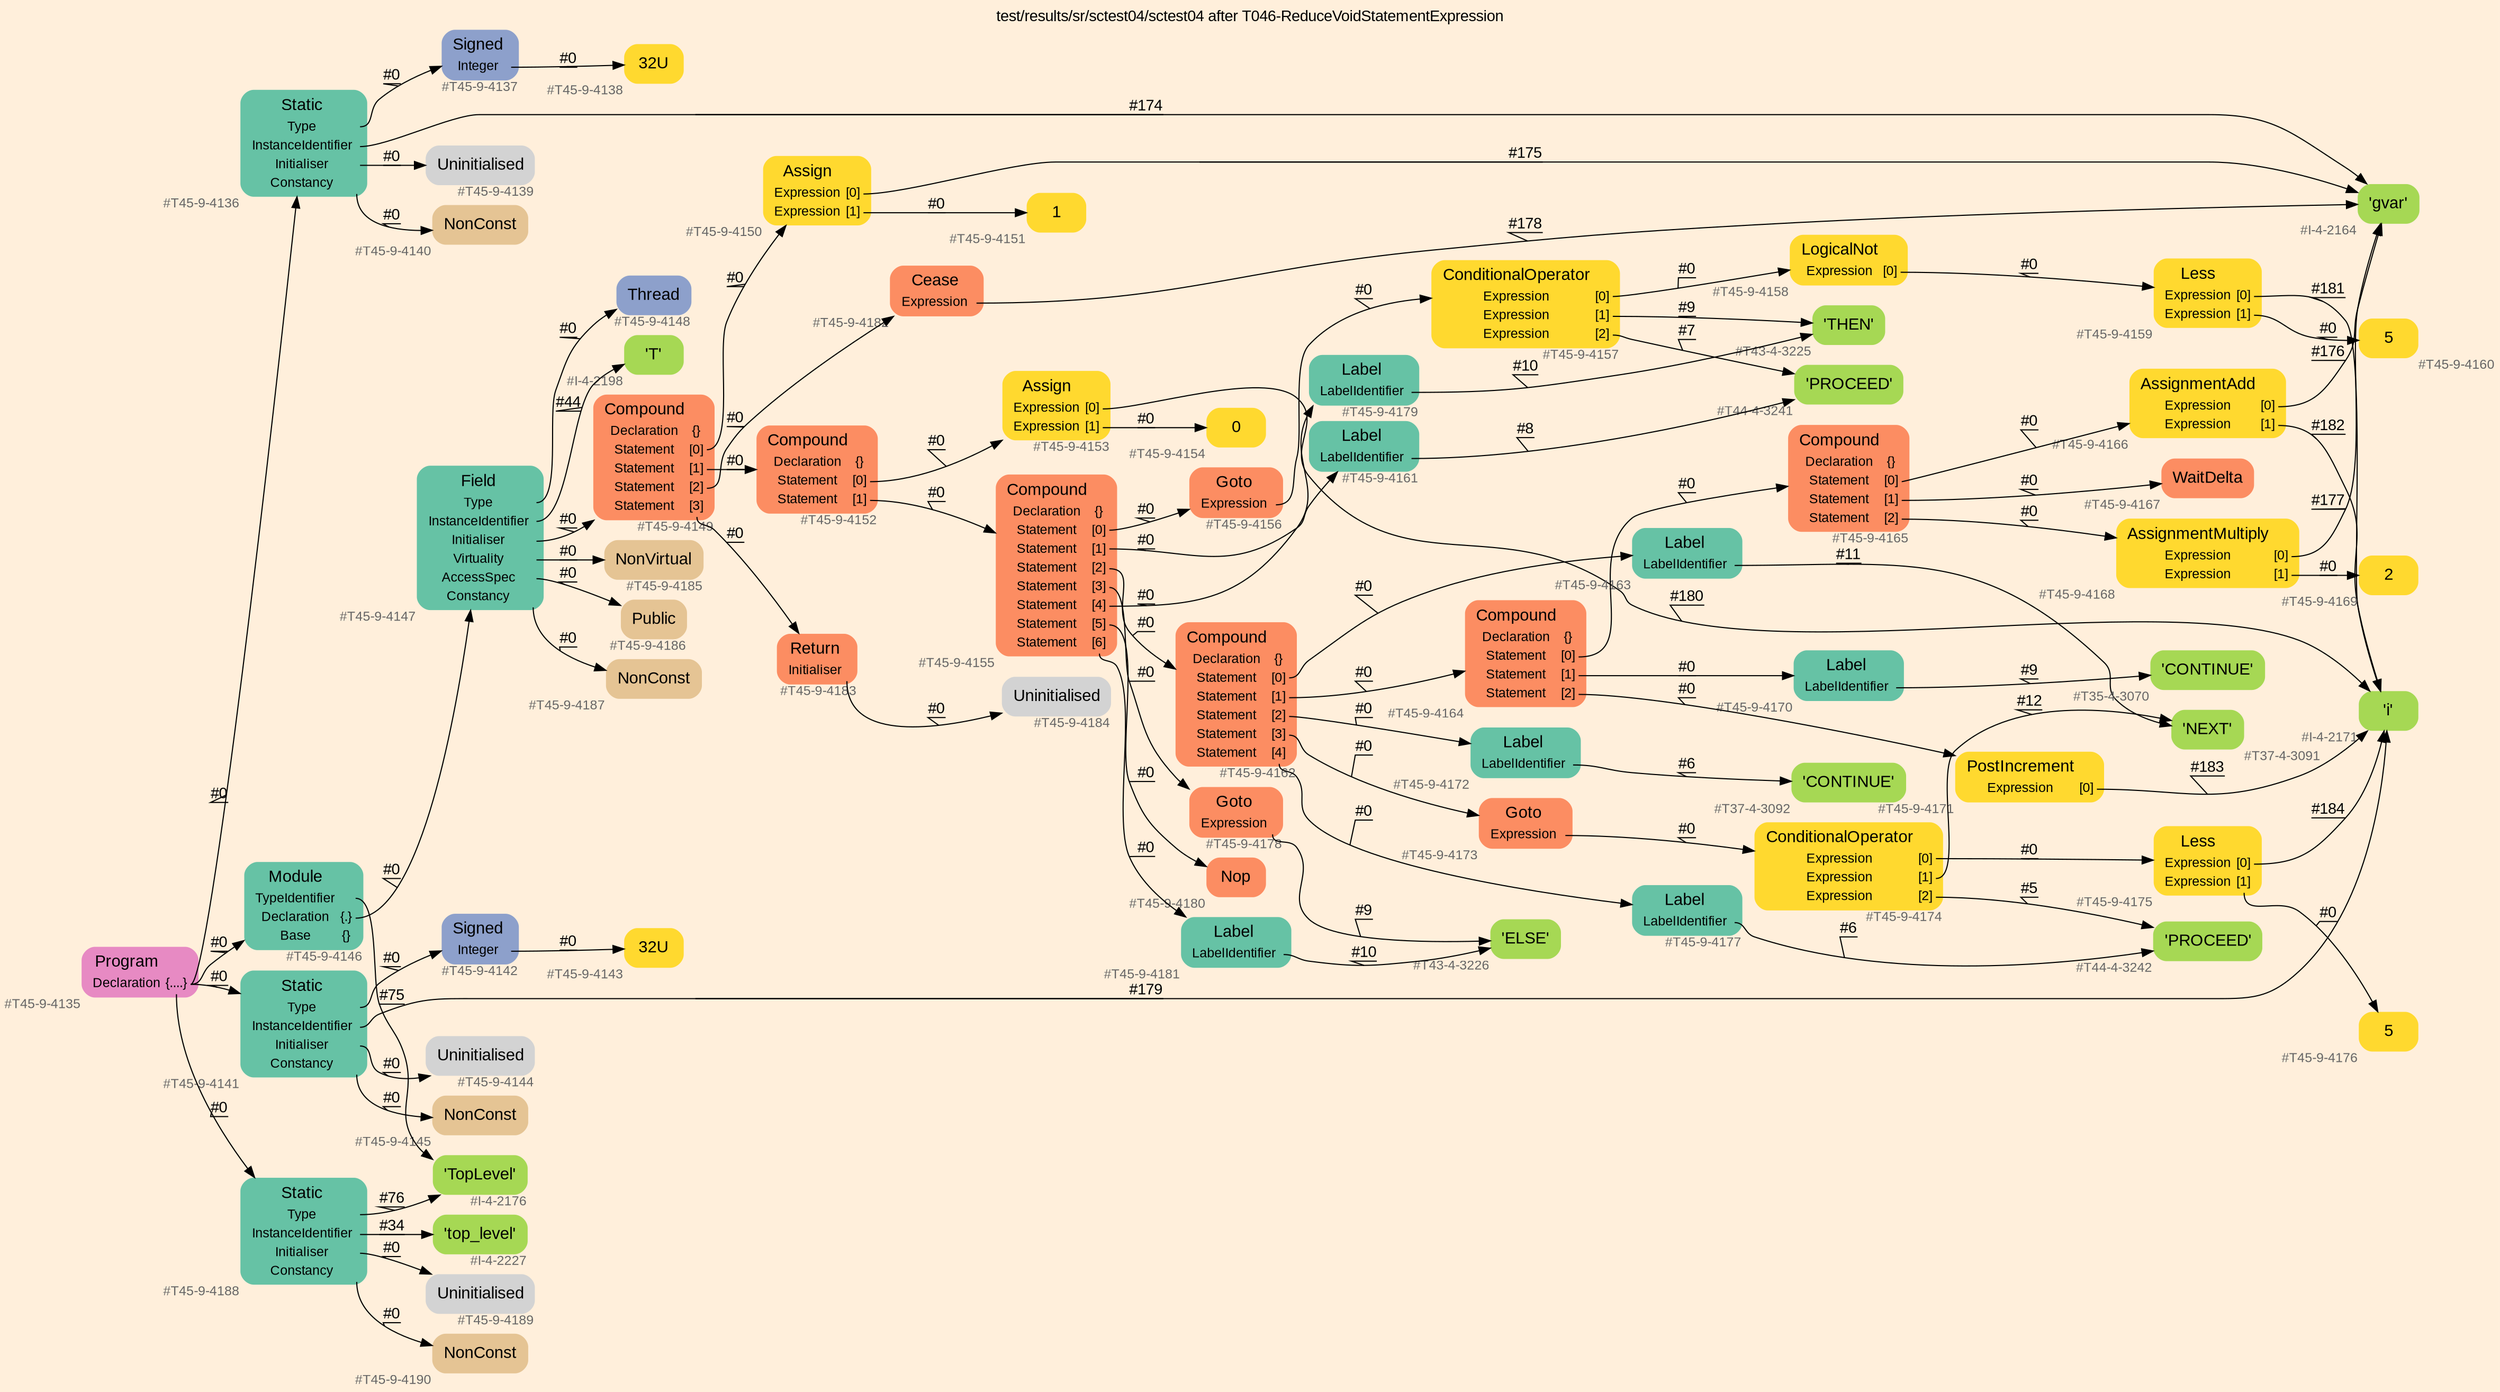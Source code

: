 digraph "test/results/sr/sctest04/sctest04 after T046-ReduceVoidStatementExpression" {
label = "test/results/sr/sctest04/sctest04 after T046-ReduceVoidStatementExpression"
labelloc = t
graph [
    rankdir = "LR"
    ranksep = 0.3
    bgcolor = antiquewhite1
    color = black
    fontcolor = black
    fontname = "Arial"
];
node [
    fontname = "Arial"
];
edge [
    fontname = "Arial"
];

// -------------------- node figure --------------------
// -------- block #T45-9-4135 ----------
"#T45-9-4135" [
    fillcolor = "/set28/4"
    xlabel = "#T45-9-4135"
    fontsize = "12"
    fontcolor = grey40
    shape = "plaintext"
    label = <<TABLE BORDER="0" CELLBORDER="0" CELLSPACING="0">
     <TR><TD><FONT COLOR="black" POINT-SIZE="15">Program</FONT></TD></TR>
     <TR><TD><FONT COLOR="black" POINT-SIZE="12">Declaration</FONT></TD><TD PORT="port0"><FONT COLOR="black" POINT-SIZE="12">{....}</FONT></TD></TR>
    </TABLE>>
    style = "rounded,filled"
];

// -------- block #T45-9-4136 ----------
"#T45-9-4136" [
    fillcolor = "/set28/1"
    xlabel = "#T45-9-4136"
    fontsize = "12"
    fontcolor = grey40
    shape = "plaintext"
    label = <<TABLE BORDER="0" CELLBORDER="0" CELLSPACING="0">
     <TR><TD><FONT COLOR="black" POINT-SIZE="15">Static</FONT></TD></TR>
     <TR><TD><FONT COLOR="black" POINT-SIZE="12">Type</FONT></TD><TD PORT="port0"></TD></TR>
     <TR><TD><FONT COLOR="black" POINT-SIZE="12">InstanceIdentifier</FONT></TD><TD PORT="port1"></TD></TR>
     <TR><TD><FONT COLOR="black" POINT-SIZE="12">Initialiser</FONT></TD><TD PORT="port2"></TD></TR>
     <TR><TD><FONT COLOR="black" POINT-SIZE="12">Constancy</FONT></TD><TD PORT="port3"></TD></TR>
    </TABLE>>
    style = "rounded,filled"
];

// -------- block #T45-9-4137 ----------
"#T45-9-4137" [
    fillcolor = "/set28/3"
    xlabel = "#T45-9-4137"
    fontsize = "12"
    fontcolor = grey40
    shape = "plaintext"
    label = <<TABLE BORDER="0" CELLBORDER="0" CELLSPACING="0">
     <TR><TD><FONT COLOR="black" POINT-SIZE="15">Signed</FONT></TD></TR>
     <TR><TD><FONT COLOR="black" POINT-SIZE="12">Integer</FONT></TD><TD PORT="port0"></TD></TR>
    </TABLE>>
    style = "rounded,filled"
];

// -------- block #T45-9-4138 ----------
"#T45-9-4138" [
    fillcolor = "/set28/6"
    xlabel = "#T45-9-4138"
    fontsize = "12"
    fontcolor = grey40
    shape = "plaintext"
    label = <<TABLE BORDER="0" CELLBORDER="0" CELLSPACING="0">
     <TR><TD><FONT COLOR="black" POINT-SIZE="15">32U</FONT></TD></TR>
    </TABLE>>
    style = "rounded,filled"
];

// -------- block #I-4-2164 ----------
"#I-4-2164" [
    fillcolor = "/set28/5"
    xlabel = "#I-4-2164"
    fontsize = "12"
    fontcolor = grey40
    shape = "plaintext"
    label = <<TABLE BORDER="0" CELLBORDER="0" CELLSPACING="0">
     <TR><TD><FONT COLOR="black" POINT-SIZE="15">'gvar'</FONT></TD></TR>
    </TABLE>>
    style = "rounded,filled"
];

// -------- block #T45-9-4139 ----------
"#T45-9-4139" [
    xlabel = "#T45-9-4139"
    fontsize = "12"
    fontcolor = grey40
    shape = "plaintext"
    label = <<TABLE BORDER="0" CELLBORDER="0" CELLSPACING="0">
     <TR><TD><FONT COLOR="black" POINT-SIZE="15">Uninitialised</FONT></TD></TR>
    </TABLE>>
    style = "rounded,filled"
];

// -------- block #T45-9-4140 ----------
"#T45-9-4140" [
    fillcolor = "/set28/7"
    xlabel = "#T45-9-4140"
    fontsize = "12"
    fontcolor = grey40
    shape = "plaintext"
    label = <<TABLE BORDER="0" CELLBORDER="0" CELLSPACING="0">
     <TR><TD><FONT COLOR="black" POINT-SIZE="15">NonConst</FONT></TD></TR>
    </TABLE>>
    style = "rounded,filled"
];

// -------- block #T45-9-4141 ----------
"#T45-9-4141" [
    fillcolor = "/set28/1"
    xlabel = "#T45-9-4141"
    fontsize = "12"
    fontcolor = grey40
    shape = "plaintext"
    label = <<TABLE BORDER="0" CELLBORDER="0" CELLSPACING="0">
     <TR><TD><FONT COLOR="black" POINT-SIZE="15">Static</FONT></TD></TR>
     <TR><TD><FONT COLOR="black" POINT-SIZE="12">Type</FONT></TD><TD PORT="port0"></TD></TR>
     <TR><TD><FONT COLOR="black" POINT-SIZE="12">InstanceIdentifier</FONT></TD><TD PORT="port1"></TD></TR>
     <TR><TD><FONT COLOR="black" POINT-SIZE="12">Initialiser</FONT></TD><TD PORT="port2"></TD></TR>
     <TR><TD><FONT COLOR="black" POINT-SIZE="12">Constancy</FONT></TD><TD PORT="port3"></TD></TR>
    </TABLE>>
    style = "rounded,filled"
];

// -------- block #T45-9-4142 ----------
"#T45-9-4142" [
    fillcolor = "/set28/3"
    xlabel = "#T45-9-4142"
    fontsize = "12"
    fontcolor = grey40
    shape = "plaintext"
    label = <<TABLE BORDER="0" CELLBORDER="0" CELLSPACING="0">
     <TR><TD><FONT COLOR="black" POINT-SIZE="15">Signed</FONT></TD></TR>
     <TR><TD><FONT COLOR="black" POINT-SIZE="12">Integer</FONT></TD><TD PORT="port0"></TD></TR>
    </TABLE>>
    style = "rounded,filled"
];

// -------- block #T45-9-4143 ----------
"#T45-9-4143" [
    fillcolor = "/set28/6"
    xlabel = "#T45-9-4143"
    fontsize = "12"
    fontcolor = grey40
    shape = "plaintext"
    label = <<TABLE BORDER="0" CELLBORDER="0" CELLSPACING="0">
     <TR><TD><FONT COLOR="black" POINT-SIZE="15">32U</FONT></TD></TR>
    </TABLE>>
    style = "rounded,filled"
];

// -------- block #I-4-2171 ----------
"#I-4-2171" [
    fillcolor = "/set28/5"
    xlabel = "#I-4-2171"
    fontsize = "12"
    fontcolor = grey40
    shape = "plaintext"
    label = <<TABLE BORDER="0" CELLBORDER="0" CELLSPACING="0">
     <TR><TD><FONT COLOR="black" POINT-SIZE="15">'i'</FONT></TD></TR>
    </TABLE>>
    style = "rounded,filled"
];

// -------- block #T45-9-4144 ----------
"#T45-9-4144" [
    xlabel = "#T45-9-4144"
    fontsize = "12"
    fontcolor = grey40
    shape = "plaintext"
    label = <<TABLE BORDER="0" CELLBORDER="0" CELLSPACING="0">
     <TR><TD><FONT COLOR="black" POINT-SIZE="15">Uninitialised</FONT></TD></TR>
    </TABLE>>
    style = "rounded,filled"
];

// -------- block #T45-9-4145 ----------
"#T45-9-4145" [
    fillcolor = "/set28/7"
    xlabel = "#T45-9-4145"
    fontsize = "12"
    fontcolor = grey40
    shape = "plaintext"
    label = <<TABLE BORDER="0" CELLBORDER="0" CELLSPACING="0">
     <TR><TD><FONT COLOR="black" POINT-SIZE="15">NonConst</FONT></TD></TR>
    </TABLE>>
    style = "rounded,filled"
];

// -------- block #T45-9-4146 ----------
"#T45-9-4146" [
    fillcolor = "/set28/1"
    xlabel = "#T45-9-4146"
    fontsize = "12"
    fontcolor = grey40
    shape = "plaintext"
    label = <<TABLE BORDER="0" CELLBORDER="0" CELLSPACING="0">
     <TR><TD><FONT COLOR="black" POINT-SIZE="15">Module</FONT></TD></TR>
     <TR><TD><FONT COLOR="black" POINT-SIZE="12">TypeIdentifier</FONT></TD><TD PORT="port0"></TD></TR>
     <TR><TD><FONT COLOR="black" POINT-SIZE="12">Declaration</FONT></TD><TD PORT="port1"><FONT COLOR="black" POINT-SIZE="12">{.}</FONT></TD></TR>
     <TR><TD><FONT COLOR="black" POINT-SIZE="12">Base</FONT></TD><TD PORT="port2"><FONT COLOR="black" POINT-SIZE="12">{}</FONT></TD></TR>
    </TABLE>>
    style = "rounded,filled"
];

// -------- block #I-4-2176 ----------
"#I-4-2176" [
    fillcolor = "/set28/5"
    xlabel = "#I-4-2176"
    fontsize = "12"
    fontcolor = grey40
    shape = "plaintext"
    label = <<TABLE BORDER="0" CELLBORDER="0" CELLSPACING="0">
     <TR><TD><FONT COLOR="black" POINT-SIZE="15">'TopLevel'</FONT></TD></TR>
    </TABLE>>
    style = "rounded,filled"
];

// -------- block #T45-9-4147 ----------
"#T45-9-4147" [
    fillcolor = "/set28/1"
    xlabel = "#T45-9-4147"
    fontsize = "12"
    fontcolor = grey40
    shape = "plaintext"
    label = <<TABLE BORDER="0" CELLBORDER="0" CELLSPACING="0">
     <TR><TD><FONT COLOR="black" POINT-SIZE="15">Field</FONT></TD></TR>
     <TR><TD><FONT COLOR="black" POINT-SIZE="12">Type</FONT></TD><TD PORT="port0"></TD></TR>
     <TR><TD><FONT COLOR="black" POINT-SIZE="12">InstanceIdentifier</FONT></TD><TD PORT="port1"></TD></TR>
     <TR><TD><FONT COLOR="black" POINT-SIZE="12">Initialiser</FONT></TD><TD PORT="port2"></TD></TR>
     <TR><TD><FONT COLOR="black" POINT-SIZE="12">Virtuality</FONT></TD><TD PORT="port3"></TD></TR>
     <TR><TD><FONT COLOR="black" POINT-SIZE="12">AccessSpec</FONT></TD><TD PORT="port4"></TD></TR>
     <TR><TD><FONT COLOR="black" POINT-SIZE="12">Constancy</FONT></TD><TD PORT="port5"></TD></TR>
    </TABLE>>
    style = "rounded,filled"
];

// -------- block #T45-9-4148 ----------
"#T45-9-4148" [
    fillcolor = "/set28/3"
    xlabel = "#T45-9-4148"
    fontsize = "12"
    fontcolor = grey40
    shape = "plaintext"
    label = <<TABLE BORDER="0" CELLBORDER="0" CELLSPACING="0">
     <TR><TD><FONT COLOR="black" POINT-SIZE="15">Thread</FONT></TD></TR>
    </TABLE>>
    style = "rounded,filled"
];

// -------- block #I-4-2198 ----------
"#I-4-2198" [
    fillcolor = "/set28/5"
    xlabel = "#I-4-2198"
    fontsize = "12"
    fontcolor = grey40
    shape = "plaintext"
    label = <<TABLE BORDER="0" CELLBORDER="0" CELLSPACING="0">
     <TR><TD><FONT COLOR="black" POINT-SIZE="15">'T'</FONT></TD></TR>
    </TABLE>>
    style = "rounded,filled"
];

// -------- block #T45-9-4149 ----------
"#T45-9-4149" [
    fillcolor = "/set28/2"
    xlabel = "#T45-9-4149"
    fontsize = "12"
    fontcolor = grey40
    shape = "plaintext"
    label = <<TABLE BORDER="0" CELLBORDER="0" CELLSPACING="0">
     <TR><TD><FONT COLOR="black" POINT-SIZE="15">Compound</FONT></TD></TR>
     <TR><TD><FONT COLOR="black" POINT-SIZE="12">Declaration</FONT></TD><TD PORT="port0"><FONT COLOR="black" POINT-SIZE="12">{}</FONT></TD></TR>
     <TR><TD><FONT COLOR="black" POINT-SIZE="12">Statement</FONT></TD><TD PORT="port1"><FONT COLOR="black" POINT-SIZE="12">[0]</FONT></TD></TR>
     <TR><TD><FONT COLOR="black" POINT-SIZE="12">Statement</FONT></TD><TD PORT="port2"><FONT COLOR="black" POINT-SIZE="12">[1]</FONT></TD></TR>
     <TR><TD><FONT COLOR="black" POINT-SIZE="12">Statement</FONT></TD><TD PORT="port3"><FONT COLOR="black" POINT-SIZE="12">[2]</FONT></TD></TR>
     <TR><TD><FONT COLOR="black" POINT-SIZE="12">Statement</FONT></TD><TD PORT="port4"><FONT COLOR="black" POINT-SIZE="12">[3]</FONT></TD></TR>
    </TABLE>>
    style = "rounded,filled"
];

// -------- block #T45-9-4150 ----------
"#T45-9-4150" [
    fillcolor = "/set28/6"
    xlabel = "#T45-9-4150"
    fontsize = "12"
    fontcolor = grey40
    shape = "plaintext"
    label = <<TABLE BORDER="0" CELLBORDER="0" CELLSPACING="0">
     <TR><TD><FONT COLOR="black" POINT-SIZE="15">Assign</FONT></TD></TR>
     <TR><TD><FONT COLOR="black" POINT-SIZE="12">Expression</FONT></TD><TD PORT="port0"><FONT COLOR="black" POINT-SIZE="12">[0]</FONT></TD></TR>
     <TR><TD><FONT COLOR="black" POINT-SIZE="12">Expression</FONT></TD><TD PORT="port1"><FONT COLOR="black" POINT-SIZE="12">[1]</FONT></TD></TR>
    </TABLE>>
    style = "rounded,filled"
];

// -------- block #T45-9-4151 ----------
"#T45-9-4151" [
    fillcolor = "/set28/6"
    xlabel = "#T45-9-4151"
    fontsize = "12"
    fontcolor = grey40
    shape = "plaintext"
    label = <<TABLE BORDER="0" CELLBORDER="0" CELLSPACING="0">
     <TR><TD><FONT COLOR="black" POINT-SIZE="15">1</FONT></TD></TR>
    </TABLE>>
    style = "rounded,filled"
];

// -------- block #T45-9-4152 ----------
"#T45-9-4152" [
    fillcolor = "/set28/2"
    xlabel = "#T45-9-4152"
    fontsize = "12"
    fontcolor = grey40
    shape = "plaintext"
    label = <<TABLE BORDER="0" CELLBORDER="0" CELLSPACING="0">
     <TR><TD><FONT COLOR="black" POINT-SIZE="15">Compound</FONT></TD></TR>
     <TR><TD><FONT COLOR="black" POINT-SIZE="12">Declaration</FONT></TD><TD PORT="port0"><FONT COLOR="black" POINT-SIZE="12">{}</FONT></TD></TR>
     <TR><TD><FONT COLOR="black" POINT-SIZE="12">Statement</FONT></TD><TD PORT="port1"><FONT COLOR="black" POINT-SIZE="12">[0]</FONT></TD></TR>
     <TR><TD><FONT COLOR="black" POINT-SIZE="12">Statement</FONT></TD><TD PORT="port2"><FONT COLOR="black" POINT-SIZE="12">[1]</FONT></TD></TR>
    </TABLE>>
    style = "rounded,filled"
];

// -------- block #T45-9-4153 ----------
"#T45-9-4153" [
    fillcolor = "/set28/6"
    xlabel = "#T45-9-4153"
    fontsize = "12"
    fontcolor = grey40
    shape = "plaintext"
    label = <<TABLE BORDER="0" CELLBORDER="0" CELLSPACING="0">
     <TR><TD><FONT COLOR="black" POINT-SIZE="15">Assign</FONT></TD></TR>
     <TR><TD><FONT COLOR="black" POINT-SIZE="12">Expression</FONT></TD><TD PORT="port0"><FONT COLOR="black" POINT-SIZE="12">[0]</FONT></TD></TR>
     <TR><TD><FONT COLOR="black" POINT-SIZE="12">Expression</FONT></TD><TD PORT="port1"><FONT COLOR="black" POINT-SIZE="12">[1]</FONT></TD></TR>
    </TABLE>>
    style = "rounded,filled"
];

// -------- block #T45-9-4154 ----------
"#T45-9-4154" [
    fillcolor = "/set28/6"
    xlabel = "#T45-9-4154"
    fontsize = "12"
    fontcolor = grey40
    shape = "plaintext"
    label = <<TABLE BORDER="0" CELLBORDER="0" CELLSPACING="0">
     <TR><TD><FONT COLOR="black" POINT-SIZE="15">0</FONT></TD></TR>
    </TABLE>>
    style = "rounded,filled"
];

// -------- block #T45-9-4155 ----------
"#T45-9-4155" [
    fillcolor = "/set28/2"
    xlabel = "#T45-9-4155"
    fontsize = "12"
    fontcolor = grey40
    shape = "plaintext"
    label = <<TABLE BORDER="0" CELLBORDER="0" CELLSPACING="0">
     <TR><TD><FONT COLOR="black" POINT-SIZE="15">Compound</FONT></TD></TR>
     <TR><TD><FONT COLOR="black" POINT-SIZE="12">Declaration</FONT></TD><TD PORT="port0"><FONT COLOR="black" POINT-SIZE="12">{}</FONT></TD></TR>
     <TR><TD><FONT COLOR="black" POINT-SIZE="12">Statement</FONT></TD><TD PORT="port1"><FONT COLOR="black" POINT-SIZE="12">[0]</FONT></TD></TR>
     <TR><TD><FONT COLOR="black" POINT-SIZE="12">Statement</FONT></TD><TD PORT="port2"><FONT COLOR="black" POINT-SIZE="12">[1]</FONT></TD></TR>
     <TR><TD><FONT COLOR="black" POINT-SIZE="12">Statement</FONT></TD><TD PORT="port3"><FONT COLOR="black" POINT-SIZE="12">[2]</FONT></TD></TR>
     <TR><TD><FONT COLOR="black" POINT-SIZE="12">Statement</FONT></TD><TD PORT="port4"><FONT COLOR="black" POINT-SIZE="12">[3]</FONT></TD></TR>
     <TR><TD><FONT COLOR="black" POINT-SIZE="12">Statement</FONT></TD><TD PORT="port5"><FONT COLOR="black" POINT-SIZE="12">[4]</FONT></TD></TR>
     <TR><TD><FONT COLOR="black" POINT-SIZE="12">Statement</FONT></TD><TD PORT="port6"><FONT COLOR="black" POINT-SIZE="12">[5]</FONT></TD></TR>
     <TR><TD><FONT COLOR="black" POINT-SIZE="12">Statement</FONT></TD><TD PORT="port7"><FONT COLOR="black" POINT-SIZE="12">[6]</FONT></TD></TR>
    </TABLE>>
    style = "rounded,filled"
];

// -------- block #T45-9-4156 ----------
"#T45-9-4156" [
    fillcolor = "/set28/2"
    xlabel = "#T45-9-4156"
    fontsize = "12"
    fontcolor = grey40
    shape = "plaintext"
    label = <<TABLE BORDER="0" CELLBORDER="0" CELLSPACING="0">
     <TR><TD><FONT COLOR="black" POINT-SIZE="15">Goto</FONT></TD></TR>
     <TR><TD><FONT COLOR="black" POINT-SIZE="12">Expression</FONT></TD><TD PORT="port0"></TD></TR>
    </TABLE>>
    style = "rounded,filled"
];

// -------- block #T45-9-4157 ----------
"#T45-9-4157" [
    fillcolor = "/set28/6"
    xlabel = "#T45-9-4157"
    fontsize = "12"
    fontcolor = grey40
    shape = "plaintext"
    label = <<TABLE BORDER="0" CELLBORDER="0" CELLSPACING="0">
     <TR><TD><FONT COLOR="black" POINT-SIZE="15">ConditionalOperator</FONT></TD></TR>
     <TR><TD><FONT COLOR="black" POINT-SIZE="12">Expression</FONT></TD><TD PORT="port0"><FONT COLOR="black" POINT-SIZE="12">[0]</FONT></TD></TR>
     <TR><TD><FONT COLOR="black" POINT-SIZE="12">Expression</FONT></TD><TD PORT="port1"><FONT COLOR="black" POINT-SIZE="12">[1]</FONT></TD></TR>
     <TR><TD><FONT COLOR="black" POINT-SIZE="12">Expression</FONT></TD><TD PORT="port2"><FONT COLOR="black" POINT-SIZE="12">[2]</FONT></TD></TR>
    </TABLE>>
    style = "rounded,filled"
];

// -------- block #T45-9-4158 ----------
"#T45-9-4158" [
    fillcolor = "/set28/6"
    xlabel = "#T45-9-4158"
    fontsize = "12"
    fontcolor = grey40
    shape = "plaintext"
    label = <<TABLE BORDER="0" CELLBORDER="0" CELLSPACING="0">
     <TR><TD><FONT COLOR="black" POINT-SIZE="15">LogicalNot</FONT></TD></TR>
     <TR><TD><FONT COLOR="black" POINT-SIZE="12">Expression</FONT></TD><TD PORT="port0"><FONT COLOR="black" POINT-SIZE="12">[0]</FONT></TD></TR>
    </TABLE>>
    style = "rounded,filled"
];

// -------- block #T45-9-4159 ----------
"#T45-9-4159" [
    fillcolor = "/set28/6"
    xlabel = "#T45-9-4159"
    fontsize = "12"
    fontcolor = grey40
    shape = "plaintext"
    label = <<TABLE BORDER="0" CELLBORDER="0" CELLSPACING="0">
     <TR><TD><FONT COLOR="black" POINT-SIZE="15">Less</FONT></TD></TR>
     <TR><TD><FONT COLOR="black" POINT-SIZE="12">Expression</FONT></TD><TD PORT="port0"><FONT COLOR="black" POINT-SIZE="12">[0]</FONT></TD></TR>
     <TR><TD><FONT COLOR="black" POINT-SIZE="12">Expression</FONT></TD><TD PORT="port1"><FONT COLOR="black" POINT-SIZE="12">[1]</FONT></TD></TR>
    </TABLE>>
    style = "rounded,filled"
];

// -------- block #T45-9-4160 ----------
"#T45-9-4160" [
    fillcolor = "/set28/6"
    xlabel = "#T45-9-4160"
    fontsize = "12"
    fontcolor = grey40
    shape = "plaintext"
    label = <<TABLE BORDER="0" CELLBORDER="0" CELLSPACING="0">
     <TR><TD><FONT COLOR="black" POINT-SIZE="15">5</FONT></TD></TR>
    </TABLE>>
    style = "rounded,filled"
];

// -------- block #T43-4-3225 ----------
"#T43-4-3225" [
    fillcolor = "/set28/5"
    xlabel = "#T43-4-3225"
    fontsize = "12"
    fontcolor = grey40
    shape = "plaintext"
    label = <<TABLE BORDER="0" CELLBORDER="0" CELLSPACING="0">
     <TR><TD><FONT COLOR="black" POINT-SIZE="15">'THEN'</FONT></TD></TR>
    </TABLE>>
    style = "rounded,filled"
];

// -------- block #T44-4-3241 ----------
"#T44-4-3241" [
    fillcolor = "/set28/5"
    xlabel = "#T44-4-3241"
    fontsize = "12"
    fontcolor = grey40
    shape = "plaintext"
    label = <<TABLE BORDER="0" CELLBORDER="0" CELLSPACING="0">
     <TR><TD><FONT COLOR="black" POINT-SIZE="15">'PROCEED'</FONT></TD></TR>
    </TABLE>>
    style = "rounded,filled"
];

// -------- block #T45-9-4161 ----------
"#T45-9-4161" [
    fillcolor = "/set28/1"
    xlabel = "#T45-9-4161"
    fontsize = "12"
    fontcolor = grey40
    shape = "plaintext"
    label = <<TABLE BORDER="0" CELLBORDER="0" CELLSPACING="0">
     <TR><TD><FONT COLOR="black" POINT-SIZE="15">Label</FONT></TD></TR>
     <TR><TD><FONT COLOR="black" POINT-SIZE="12">LabelIdentifier</FONT></TD><TD PORT="port0"></TD></TR>
    </TABLE>>
    style = "rounded,filled"
];

// -------- block #T45-9-4162 ----------
"#T45-9-4162" [
    fillcolor = "/set28/2"
    xlabel = "#T45-9-4162"
    fontsize = "12"
    fontcolor = grey40
    shape = "plaintext"
    label = <<TABLE BORDER="0" CELLBORDER="0" CELLSPACING="0">
     <TR><TD><FONT COLOR="black" POINT-SIZE="15">Compound</FONT></TD></TR>
     <TR><TD><FONT COLOR="black" POINT-SIZE="12">Declaration</FONT></TD><TD PORT="port0"><FONT COLOR="black" POINT-SIZE="12">{}</FONT></TD></TR>
     <TR><TD><FONT COLOR="black" POINT-SIZE="12">Statement</FONT></TD><TD PORT="port1"><FONT COLOR="black" POINT-SIZE="12">[0]</FONT></TD></TR>
     <TR><TD><FONT COLOR="black" POINT-SIZE="12">Statement</FONT></TD><TD PORT="port2"><FONT COLOR="black" POINT-SIZE="12">[1]</FONT></TD></TR>
     <TR><TD><FONT COLOR="black" POINT-SIZE="12">Statement</FONT></TD><TD PORT="port3"><FONT COLOR="black" POINT-SIZE="12">[2]</FONT></TD></TR>
     <TR><TD><FONT COLOR="black" POINT-SIZE="12">Statement</FONT></TD><TD PORT="port4"><FONT COLOR="black" POINT-SIZE="12">[3]</FONT></TD></TR>
     <TR><TD><FONT COLOR="black" POINT-SIZE="12">Statement</FONT></TD><TD PORT="port5"><FONT COLOR="black" POINT-SIZE="12">[4]</FONT></TD></TR>
    </TABLE>>
    style = "rounded,filled"
];

// -------- block #T45-9-4163 ----------
"#T45-9-4163" [
    fillcolor = "/set28/1"
    xlabel = "#T45-9-4163"
    fontsize = "12"
    fontcolor = grey40
    shape = "plaintext"
    label = <<TABLE BORDER="0" CELLBORDER="0" CELLSPACING="0">
     <TR><TD><FONT COLOR="black" POINT-SIZE="15">Label</FONT></TD></TR>
     <TR><TD><FONT COLOR="black" POINT-SIZE="12">LabelIdentifier</FONT></TD><TD PORT="port0"></TD></TR>
    </TABLE>>
    style = "rounded,filled"
];

// -------- block #T37-4-3091 ----------
"#T37-4-3091" [
    fillcolor = "/set28/5"
    xlabel = "#T37-4-3091"
    fontsize = "12"
    fontcolor = grey40
    shape = "plaintext"
    label = <<TABLE BORDER="0" CELLBORDER="0" CELLSPACING="0">
     <TR><TD><FONT COLOR="black" POINT-SIZE="15">'NEXT'</FONT></TD></TR>
    </TABLE>>
    style = "rounded,filled"
];

// -------- block #T45-9-4164 ----------
"#T45-9-4164" [
    fillcolor = "/set28/2"
    xlabel = "#T45-9-4164"
    fontsize = "12"
    fontcolor = grey40
    shape = "plaintext"
    label = <<TABLE BORDER="0" CELLBORDER="0" CELLSPACING="0">
     <TR><TD><FONT COLOR="black" POINT-SIZE="15">Compound</FONT></TD></TR>
     <TR><TD><FONT COLOR="black" POINT-SIZE="12">Declaration</FONT></TD><TD PORT="port0"><FONT COLOR="black" POINT-SIZE="12">{}</FONT></TD></TR>
     <TR><TD><FONT COLOR="black" POINT-SIZE="12">Statement</FONT></TD><TD PORT="port1"><FONT COLOR="black" POINT-SIZE="12">[0]</FONT></TD></TR>
     <TR><TD><FONT COLOR="black" POINT-SIZE="12">Statement</FONT></TD><TD PORT="port2"><FONT COLOR="black" POINT-SIZE="12">[1]</FONT></TD></TR>
     <TR><TD><FONT COLOR="black" POINT-SIZE="12">Statement</FONT></TD><TD PORT="port3"><FONT COLOR="black" POINT-SIZE="12">[2]</FONT></TD></TR>
    </TABLE>>
    style = "rounded,filled"
];

// -------- block #T45-9-4165 ----------
"#T45-9-4165" [
    fillcolor = "/set28/2"
    xlabel = "#T45-9-4165"
    fontsize = "12"
    fontcolor = grey40
    shape = "plaintext"
    label = <<TABLE BORDER="0" CELLBORDER="0" CELLSPACING="0">
     <TR><TD><FONT COLOR="black" POINT-SIZE="15">Compound</FONT></TD></TR>
     <TR><TD><FONT COLOR="black" POINT-SIZE="12">Declaration</FONT></TD><TD PORT="port0"><FONT COLOR="black" POINT-SIZE="12">{}</FONT></TD></TR>
     <TR><TD><FONT COLOR="black" POINT-SIZE="12">Statement</FONT></TD><TD PORT="port1"><FONT COLOR="black" POINT-SIZE="12">[0]</FONT></TD></TR>
     <TR><TD><FONT COLOR="black" POINT-SIZE="12">Statement</FONT></TD><TD PORT="port2"><FONT COLOR="black" POINT-SIZE="12">[1]</FONT></TD></TR>
     <TR><TD><FONT COLOR="black" POINT-SIZE="12">Statement</FONT></TD><TD PORT="port3"><FONT COLOR="black" POINT-SIZE="12">[2]</FONT></TD></TR>
    </TABLE>>
    style = "rounded,filled"
];

// -------- block #T45-9-4166 ----------
"#T45-9-4166" [
    fillcolor = "/set28/6"
    xlabel = "#T45-9-4166"
    fontsize = "12"
    fontcolor = grey40
    shape = "plaintext"
    label = <<TABLE BORDER="0" CELLBORDER="0" CELLSPACING="0">
     <TR><TD><FONT COLOR="black" POINT-SIZE="15">AssignmentAdd</FONT></TD></TR>
     <TR><TD><FONT COLOR="black" POINT-SIZE="12">Expression</FONT></TD><TD PORT="port0"><FONT COLOR="black" POINT-SIZE="12">[0]</FONT></TD></TR>
     <TR><TD><FONT COLOR="black" POINT-SIZE="12">Expression</FONT></TD><TD PORT="port1"><FONT COLOR="black" POINT-SIZE="12">[1]</FONT></TD></TR>
    </TABLE>>
    style = "rounded,filled"
];

// -------- block #T45-9-4167 ----------
"#T45-9-4167" [
    fillcolor = "/set28/2"
    xlabel = "#T45-9-4167"
    fontsize = "12"
    fontcolor = grey40
    shape = "plaintext"
    label = <<TABLE BORDER="0" CELLBORDER="0" CELLSPACING="0">
     <TR><TD><FONT COLOR="black" POINT-SIZE="15">WaitDelta</FONT></TD></TR>
    </TABLE>>
    style = "rounded,filled"
];

// -------- block #T45-9-4168 ----------
"#T45-9-4168" [
    fillcolor = "/set28/6"
    xlabel = "#T45-9-4168"
    fontsize = "12"
    fontcolor = grey40
    shape = "plaintext"
    label = <<TABLE BORDER="0" CELLBORDER="0" CELLSPACING="0">
     <TR><TD><FONT COLOR="black" POINT-SIZE="15">AssignmentMultiply</FONT></TD></TR>
     <TR><TD><FONT COLOR="black" POINT-SIZE="12">Expression</FONT></TD><TD PORT="port0"><FONT COLOR="black" POINT-SIZE="12">[0]</FONT></TD></TR>
     <TR><TD><FONT COLOR="black" POINT-SIZE="12">Expression</FONT></TD><TD PORT="port1"><FONT COLOR="black" POINT-SIZE="12">[1]</FONT></TD></TR>
    </TABLE>>
    style = "rounded,filled"
];

// -------- block #T45-9-4169 ----------
"#T45-9-4169" [
    fillcolor = "/set28/6"
    xlabel = "#T45-9-4169"
    fontsize = "12"
    fontcolor = grey40
    shape = "plaintext"
    label = <<TABLE BORDER="0" CELLBORDER="0" CELLSPACING="0">
     <TR><TD><FONT COLOR="black" POINT-SIZE="15">2</FONT></TD></TR>
    </TABLE>>
    style = "rounded,filled"
];

// -------- block #T45-9-4170 ----------
"#T45-9-4170" [
    fillcolor = "/set28/1"
    xlabel = "#T45-9-4170"
    fontsize = "12"
    fontcolor = grey40
    shape = "plaintext"
    label = <<TABLE BORDER="0" CELLBORDER="0" CELLSPACING="0">
     <TR><TD><FONT COLOR="black" POINT-SIZE="15">Label</FONT></TD></TR>
     <TR><TD><FONT COLOR="black" POINT-SIZE="12">LabelIdentifier</FONT></TD><TD PORT="port0"></TD></TR>
    </TABLE>>
    style = "rounded,filled"
];

// -------- block #T35-4-3070 ----------
"#T35-4-3070" [
    fillcolor = "/set28/5"
    xlabel = "#T35-4-3070"
    fontsize = "12"
    fontcolor = grey40
    shape = "plaintext"
    label = <<TABLE BORDER="0" CELLBORDER="0" CELLSPACING="0">
     <TR><TD><FONT COLOR="black" POINT-SIZE="15">'CONTINUE'</FONT></TD></TR>
    </TABLE>>
    style = "rounded,filled"
];

// -------- block #T45-9-4171 ----------
"#T45-9-4171" [
    fillcolor = "/set28/6"
    xlabel = "#T45-9-4171"
    fontsize = "12"
    fontcolor = grey40
    shape = "plaintext"
    label = <<TABLE BORDER="0" CELLBORDER="0" CELLSPACING="0">
     <TR><TD><FONT COLOR="black" POINT-SIZE="15">PostIncrement</FONT></TD></TR>
     <TR><TD><FONT COLOR="black" POINT-SIZE="12">Expression</FONT></TD><TD PORT="port0"><FONT COLOR="black" POINT-SIZE="12">[0]</FONT></TD></TR>
    </TABLE>>
    style = "rounded,filled"
];

// -------- block #T45-9-4172 ----------
"#T45-9-4172" [
    fillcolor = "/set28/1"
    xlabel = "#T45-9-4172"
    fontsize = "12"
    fontcolor = grey40
    shape = "plaintext"
    label = <<TABLE BORDER="0" CELLBORDER="0" CELLSPACING="0">
     <TR><TD><FONT COLOR="black" POINT-SIZE="15">Label</FONT></TD></TR>
     <TR><TD><FONT COLOR="black" POINT-SIZE="12">LabelIdentifier</FONT></TD><TD PORT="port0"></TD></TR>
    </TABLE>>
    style = "rounded,filled"
];

// -------- block #T37-4-3092 ----------
"#T37-4-3092" [
    fillcolor = "/set28/5"
    xlabel = "#T37-4-3092"
    fontsize = "12"
    fontcolor = grey40
    shape = "plaintext"
    label = <<TABLE BORDER="0" CELLBORDER="0" CELLSPACING="0">
     <TR><TD><FONT COLOR="black" POINT-SIZE="15">'CONTINUE'</FONT></TD></TR>
    </TABLE>>
    style = "rounded,filled"
];

// -------- block #T45-9-4173 ----------
"#T45-9-4173" [
    fillcolor = "/set28/2"
    xlabel = "#T45-9-4173"
    fontsize = "12"
    fontcolor = grey40
    shape = "plaintext"
    label = <<TABLE BORDER="0" CELLBORDER="0" CELLSPACING="0">
     <TR><TD><FONT COLOR="black" POINT-SIZE="15">Goto</FONT></TD></TR>
     <TR><TD><FONT COLOR="black" POINT-SIZE="12">Expression</FONT></TD><TD PORT="port0"></TD></TR>
    </TABLE>>
    style = "rounded,filled"
];

// -------- block #T45-9-4174 ----------
"#T45-9-4174" [
    fillcolor = "/set28/6"
    xlabel = "#T45-9-4174"
    fontsize = "12"
    fontcolor = grey40
    shape = "plaintext"
    label = <<TABLE BORDER="0" CELLBORDER="0" CELLSPACING="0">
     <TR><TD><FONT COLOR="black" POINT-SIZE="15">ConditionalOperator</FONT></TD></TR>
     <TR><TD><FONT COLOR="black" POINT-SIZE="12">Expression</FONT></TD><TD PORT="port0"><FONT COLOR="black" POINT-SIZE="12">[0]</FONT></TD></TR>
     <TR><TD><FONT COLOR="black" POINT-SIZE="12">Expression</FONT></TD><TD PORT="port1"><FONT COLOR="black" POINT-SIZE="12">[1]</FONT></TD></TR>
     <TR><TD><FONT COLOR="black" POINT-SIZE="12">Expression</FONT></TD><TD PORT="port2"><FONT COLOR="black" POINT-SIZE="12">[2]</FONT></TD></TR>
    </TABLE>>
    style = "rounded,filled"
];

// -------- block #T45-9-4175 ----------
"#T45-9-4175" [
    fillcolor = "/set28/6"
    xlabel = "#T45-9-4175"
    fontsize = "12"
    fontcolor = grey40
    shape = "plaintext"
    label = <<TABLE BORDER="0" CELLBORDER="0" CELLSPACING="0">
     <TR><TD><FONT COLOR="black" POINT-SIZE="15">Less</FONT></TD></TR>
     <TR><TD><FONT COLOR="black" POINT-SIZE="12">Expression</FONT></TD><TD PORT="port0"><FONT COLOR="black" POINT-SIZE="12">[0]</FONT></TD></TR>
     <TR><TD><FONT COLOR="black" POINT-SIZE="12">Expression</FONT></TD><TD PORT="port1"><FONT COLOR="black" POINT-SIZE="12">[1]</FONT></TD></TR>
    </TABLE>>
    style = "rounded,filled"
];

// -------- block #T45-9-4176 ----------
"#T45-9-4176" [
    fillcolor = "/set28/6"
    xlabel = "#T45-9-4176"
    fontsize = "12"
    fontcolor = grey40
    shape = "plaintext"
    label = <<TABLE BORDER="0" CELLBORDER="0" CELLSPACING="0">
     <TR><TD><FONT COLOR="black" POINT-SIZE="15">5</FONT></TD></TR>
    </TABLE>>
    style = "rounded,filled"
];

// -------- block #T44-4-3242 ----------
"#T44-4-3242" [
    fillcolor = "/set28/5"
    xlabel = "#T44-4-3242"
    fontsize = "12"
    fontcolor = grey40
    shape = "plaintext"
    label = <<TABLE BORDER="0" CELLBORDER="0" CELLSPACING="0">
     <TR><TD><FONT COLOR="black" POINT-SIZE="15">'PROCEED'</FONT></TD></TR>
    </TABLE>>
    style = "rounded,filled"
];

// -------- block #T45-9-4177 ----------
"#T45-9-4177" [
    fillcolor = "/set28/1"
    xlabel = "#T45-9-4177"
    fontsize = "12"
    fontcolor = grey40
    shape = "plaintext"
    label = <<TABLE BORDER="0" CELLBORDER="0" CELLSPACING="0">
     <TR><TD><FONT COLOR="black" POINT-SIZE="15">Label</FONT></TD></TR>
     <TR><TD><FONT COLOR="black" POINT-SIZE="12">LabelIdentifier</FONT></TD><TD PORT="port0"></TD></TR>
    </TABLE>>
    style = "rounded,filled"
];

// -------- block #T45-9-4178 ----------
"#T45-9-4178" [
    fillcolor = "/set28/2"
    xlabel = "#T45-9-4178"
    fontsize = "12"
    fontcolor = grey40
    shape = "plaintext"
    label = <<TABLE BORDER="0" CELLBORDER="0" CELLSPACING="0">
     <TR><TD><FONT COLOR="black" POINT-SIZE="15">Goto</FONT></TD></TR>
     <TR><TD><FONT COLOR="black" POINT-SIZE="12">Expression</FONT></TD><TD PORT="port0"></TD></TR>
    </TABLE>>
    style = "rounded,filled"
];

// -------- block #T43-4-3226 ----------
"#T43-4-3226" [
    fillcolor = "/set28/5"
    xlabel = "#T43-4-3226"
    fontsize = "12"
    fontcolor = grey40
    shape = "plaintext"
    label = <<TABLE BORDER="0" CELLBORDER="0" CELLSPACING="0">
     <TR><TD><FONT COLOR="black" POINT-SIZE="15">'ELSE'</FONT></TD></TR>
    </TABLE>>
    style = "rounded,filled"
];

// -------- block #T45-9-4179 ----------
"#T45-9-4179" [
    fillcolor = "/set28/1"
    xlabel = "#T45-9-4179"
    fontsize = "12"
    fontcolor = grey40
    shape = "plaintext"
    label = <<TABLE BORDER="0" CELLBORDER="0" CELLSPACING="0">
     <TR><TD><FONT COLOR="black" POINT-SIZE="15">Label</FONT></TD></TR>
     <TR><TD><FONT COLOR="black" POINT-SIZE="12">LabelIdentifier</FONT></TD><TD PORT="port0"></TD></TR>
    </TABLE>>
    style = "rounded,filled"
];

// -------- block #T45-9-4180 ----------
"#T45-9-4180" [
    fillcolor = "/set28/2"
    xlabel = "#T45-9-4180"
    fontsize = "12"
    fontcolor = grey40
    shape = "plaintext"
    label = <<TABLE BORDER="0" CELLBORDER="0" CELLSPACING="0">
     <TR><TD><FONT COLOR="black" POINT-SIZE="15">Nop</FONT></TD></TR>
    </TABLE>>
    style = "rounded,filled"
];

// -------- block #T45-9-4181 ----------
"#T45-9-4181" [
    fillcolor = "/set28/1"
    xlabel = "#T45-9-4181"
    fontsize = "12"
    fontcolor = grey40
    shape = "plaintext"
    label = <<TABLE BORDER="0" CELLBORDER="0" CELLSPACING="0">
     <TR><TD><FONT COLOR="black" POINT-SIZE="15">Label</FONT></TD></TR>
     <TR><TD><FONT COLOR="black" POINT-SIZE="12">LabelIdentifier</FONT></TD><TD PORT="port0"></TD></TR>
    </TABLE>>
    style = "rounded,filled"
];

// -------- block #T45-9-4182 ----------
"#T45-9-4182" [
    fillcolor = "/set28/2"
    xlabel = "#T45-9-4182"
    fontsize = "12"
    fontcolor = grey40
    shape = "plaintext"
    label = <<TABLE BORDER="0" CELLBORDER="0" CELLSPACING="0">
     <TR><TD><FONT COLOR="black" POINT-SIZE="15">Cease</FONT></TD></TR>
     <TR><TD><FONT COLOR="black" POINT-SIZE="12">Expression</FONT></TD><TD PORT="port0"></TD></TR>
    </TABLE>>
    style = "rounded,filled"
];

// -------- block #T45-9-4183 ----------
"#T45-9-4183" [
    fillcolor = "/set28/2"
    xlabel = "#T45-9-4183"
    fontsize = "12"
    fontcolor = grey40
    shape = "plaintext"
    label = <<TABLE BORDER="0" CELLBORDER="0" CELLSPACING="0">
     <TR><TD><FONT COLOR="black" POINT-SIZE="15">Return</FONT></TD></TR>
     <TR><TD><FONT COLOR="black" POINT-SIZE="12">Initialiser</FONT></TD><TD PORT="port0"></TD></TR>
    </TABLE>>
    style = "rounded,filled"
];

// -------- block #T45-9-4184 ----------
"#T45-9-4184" [
    xlabel = "#T45-9-4184"
    fontsize = "12"
    fontcolor = grey40
    shape = "plaintext"
    label = <<TABLE BORDER="0" CELLBORDER="0" CELLSPACING="0">
     <TR><TD><FONT COLOR="black" POINT-SIZE="15">Uninitialised</FONT></TD></TR>
    </TABLE>>
    style = "rounded,filled"
];

// -------- block #T45-9-4185 ----------
"#T45-9-4185" [
    fillcolor = "/set28/7"
    xlabel = "#T45-9-4185"
    fontsize = "12"
    fontcolor = grey40
    shape = "plaintext"
    label = <<TABLE BORDER="0" CELLBORDER="0" CELLSPACING="0">
     <TR><TD><FONT COLOR="black" POINT-SIZE="15">NonVirtual</FONT></TD></TR>
    </TABLE>>
    style = "rounded,filled"
];

// -------- block #T45-9-4186 ----------
"#T45-9-4186" [
    fillcolor = "/set28/7"
    xlabel = "#T45-9-4186"
    fontsize = "12"
    fontcolor = grey40
    shape = "plaintext"
    label = <<TABLE BORDER="0" CELLBORDER="0" CELLSPACING="0">
     <TR><TD><FONT COLOR="black" POINT-SIZE="15">Public</FONT></TD></TR>
    </TABLE>>
    style = "rounded,filled"
];

// -------- block #T45-9-4187 ----------
"#T45-9-4187" [
    fillcolor = "/set28/7"
    xlabel = "#T45-9-4187"
    fontsize = "12"
    fontcolor = grey40
    shape = "plaintext"
    label = <<TABLE BORDER="0" CELLBORDER="0" CELLSPACING="0">
     <TR><TD><FONT COLOR="black" POINT-SIZE="15">NonConst</FONT></TD></TR>
    </TABLE>>
    style = "rounded,filled"
];

// -------- block #T45-9-4188 ----------
"#T45-9-4188" [
    fillcolor = "/set28/1"
    xlabel = "#T45-9-4188"
    fontsize = "12"
    fontcolor = grey40
    shape = "plaintext"
    label = <<TABLE BORDER="0" CELLBORDER="0" CELLSPACING="0">
     <TR><TD><FONT COLOR="black" POINT-SIZE="15">Static</FONT></TD></TR>
     <TR><TD><FONT COLOR="black" POINT-SIZE="12">Type</FONT></TD><TD PORT="port0"></TD></TR>
     <TR><TD><FONT COLOR="black" POINT-SIZE="12">InstanceIdentifier</FONT></TD><TD PORT="port1"></TD></TR>
     <TR><TD><FONT COLOR="black" POINT-SIZE="12">Initialiser</FONT></TD><TD PORT="port2"></TD></TR>
     <TR><TD><FONT COLOR="black" POINT-SIZE="12">Constancy</FONT></TD><TD PORT="port3"></TD></TR>
    </TABLE>>
    style = "rounded,filled"
];

// -------- block #I-4-2227 ----------
"#I-4-2227" [
    fillcolor = "/set28/5"
    xlabel = "#I-4-2227"
    fontsize = "12"
    fontcolor = grey40
    shape = "plaintext"
    label = <<TABLE BORDER="0" CELLBORDER="0" CELLSPACING="0">
     <TR><TD><FONT COLOR="black" POINT-SIZE="15">'top_level'</FONT></TD></TR>
    </TABLE>>
    style = "rounded,filled"
];

// -------- block #T45-9-4189 ----------
"#T45-9-4189" [
    xlabel = "#T45-9-4189"
    fontsize = "12"
    fontcolor = grey40
    shape = "plaintext"
    label = <<TABLE BORDER="0" CELLBORDER="0" CELLSPACING="0">
     <TR><TD><FONT COLOR="black" POINT-SIZE="15">Uninitialised</FONT></TD></TR>
    </TABLE>>
    style = "rounded,filled"
];

// -------- block #T45-9-4190 ----------
"#T45-9-4190" [
    fillcolor = "/set28/7"
    xlabel = "#T45-9-4190"
    fontsize = "12"
    fontcolor = grey40
    shape = "plaintext"
    label = <<TABLE BORDER="0" CELLBORDER="0" CELLSPACING="0">
     <TR><TD><FONT COLOR="black" POINT-SIZE="15">NonConst</FONT></TD></TR>
    </TABLE>>
    style = "rounded,filled"
];

"#T45-9-4135":port0 -> "#T45-9-4136" [
    label = "#0"
    decorate = true
    color = black
    fontcolor = black
];

"#T45-9-4135":port0 -> "#T45-9-4141" [
    label = "#0"
    decorate = true
    color = black
    fontcolor = black
];

"#T45-9-4135":port0 -> "#T45-9-4146" [
    label = "#0"
    decorate = true
    color = black
    fontcolor = black
];

"#T45-9-4135":port0 -> "#T45-9-4188" [
    label = "#0"
    decorate = true
    color = black
    fontcolor = black
];

"#T45-9-4136":port0 -> "#T45-9-4137" [
    label = "#0"
    decorate = true
    color = black
    fontcolor = black
];

"#T45-9-4136":port1 -> "#I-4-2164" [
    label = "#174"
    decorate = true
    color = black
    fontcolor = black
];

"#T45-9-4136":port2 -> "#T45-9-4139" [
    label = "#0"
    decorate = true
    color = black
    fontcolor = black
];

"#T45-9-4136":port3 -> "#T45-9-4140" [
    label = "#0"
    decorate = true
    color = black
    fontcolor = black
];

"#T45-9-4137":port0 -> "#T45-9-4138" [
    label = "#0"
    decorate = true
    color = black
    fontcolor = black
];

"#T45-9-4141":port0 -> "#T45-9-4142" [
    label = "#0"
    decorate = true
    color = black
    fontcolor = black
];

"#T45-9-4141":port1 -> "#I-4-2171" [
    label = "#179"
    decorate = true
    color = black
    fontcolor = black
];

"#T45-9-4141":port2 -> "#T45-9-4144" [
    label = "#0"
    decorate = true
    color = black
    fontcolor = black
];

"#T45-9-4141":port3 -> "#T45-9-4145" [
    label = "#0"
    decorate = true
    color = black
    fontcolor = black
];

"#T45-9-4142":port0 -> "#T45-9-4143" [
    label = "#0"
    decorate = true
    color = black
    fontcolor = black
];

"#T45-9-4146":port0 -> "#I-4-2176" [
    label = "#75"
    decorate = true
    color = black
    fontcolor = black
];

"#T45-9-4146":port1 -> "#T45-9-4147" [
    label = "#0"
    decorate = true
    color = black
    fontcolor = black
];

"#T45-9-4147":port0 -> "#T45-9-4148" [
    label = "#0"
    decorate = true
    color = black
    fontcolor = black
];

"#T45-9-4147":port1 -> "#I-4-2198" [
    label = "#44"
    decorate = true
    color = black
    fontcolor = black
];

"#T45-9-4147":port2 -> "#T45-9-4149" [
    label = "#0"
    decorate = true
    color = black
    fontcolor = black
];

"#T45-9-4147":port3 -> "#T45-9-4185" [
    label = "#0"
    decorate = true
    color = black
    fontcolor = black
];

"#T45-9-4147":port4 -> "#T45-9-4186" [
    label = "#0"
    decorate = true
    color = black
    fontcolor = black
];

"#T45-9-4147":port5 -> "#T45-9-4187" [
    label = "#0"
    decorate = true
    color = black
    fontcolor = black
];

"#T45-9-4149":port1 -> "#T45-9-4150" [
    label = "#0"
    decorate = true
    color = black
    fontcolor = black
];

"#T45-9-4149":port2 -> "#T45-9-4152" [
    label = "#0"
    decorate = true
    color = black
    fontcolor = black
];

"#T45-9-4149":port3 -> "#T45-9-4182" [
    label = "#0"
    decorate = true
    color = black
    fontcolor = black
];

"#T45-9-4149":port4 -> "#T45-9-4183" [
    label = "#0"
    decorate = true
    color = black
    fontcolor = black
];

"#T45-9-4150":port0 -> "#I-4-2164" [
    label = "#175"
    decorate = true
    color = black
    fontcolor = black
];

"#T45-9-4150":port1 -> "#T45-9-4151" [
    label = "#0"
    decorate = true
    color = black
    fontcolor = black
];

"#T45-9-4152":port1 -> "#T45-9-4153" [
    label = "#0"
    decorate = true
    color = black
    fontcolor = black
];

"#T45-9-4152":port2 -> "#T45-9-4155" [
    label = "#0"
    decorate = true
    color = black
    fontcolor = black
];

"#T45-9-4153":port0 -> "#I-4-2171" [
    label = "#180"
    decorate = true
    color = black
    fontcolor = black
];

"#T45-9-4153":port1 -> "#T45-9-4154" [
    label = "#0"
    decorate = true
    color = black
    fontcolor = black
];

"#T45-9-4155":port1 -> "#T45-9-4156" [
    label = "#0"
    decorate = true
    color = black
    fontcolor = black
];

"#T45-9-4155":port2 -> "#T45-9-4161" [
    label = "#0"
    decorate = true
    color = black
    fontcolor = black
];

"#T45-9-4155":port3 -> "#T45-9-4162" [
    label = "#0"
    decorate = true
    color = black
    fontcolor = black
];

"#T45-9-4155":port4 -> "#T45-9-4178" [
    label = "#0"
    decorate = true
    color = black
    fontcolor = black
];

"#T45-9-4155":port5 -> "#T45-9-4179" [
    label = "#0"
    decorate = true
    color = black
    fontcolor = black
];

"#T45-9-4155":port6 -> "#T45-9-4180" [
    label = "#0"
    decorate = true
    color = black
    fontcolor = black
];

"#T45-9-4155":port7 -> "#T45-9-4181" [
    label = "#0"
    decorate = true
    color = black
    fontcolor = black
];

"#T45-9-4156":port0 -> "#T45-9-4157" [
    label = "#0"
    decorate = true
    color = black
    fontcolor = black
];

"#T45-9-4157":port0 -> "#T45-9-4158" [
    label = "#0"
    decorate = true
    color = black
    fontcolor = black
];

"#T45-9-4157":port1 -> "#T43-4-3225" [
    label = "#9"
    decorate = true
    color = black
    fontcolor = black
];

"#T45-9-4157":port2 -> "#T44-4-3241" [
    label = "#7"
    decorate = true
    color = black
    fontcolor = black
];

"#T45-9-4158":port0 -> "#T45-9-4159" [
    label = "#0"
    decorate = true
    color = black
    fontcolor = black
];

"#T45-9-4159":port0 -> "#I-4-2171" [
    label = "#181"
    decorate = true
    color = black
    fontcolor = black
];

"#T45-9-4159":port1 -> "#T45-9-4160" [
    label = "#0"
    decorate = true
    color = black
    fontcolor = black
];

"#T45-9-4161":port0 -> "#T44-4-3241" [
    label = "#8"
    decorate = true
    color = black
    fontcolor = black
];

"#T45-9-4162":port1 -> "#T45-9-4163" [
    label = "#0"
    decorate = true
    color = black
    fontcolor = black
];

"#T45-9-4162":port2 -> "#T45-9-4164" [
    label = "#0"
    decorate = true
    color = black
    fontcolor = black
];

"#T45-9-4162":port3 -> "#T45-9-4172" [
    label = "#0"
    decorate = true
    color = black
    fontcolor = black
];

"#T45-9-4162":port4 -> "#T45-9-4173" [
    label = "#0"
    decorate = true
    color = black
    fontcolor = black
];

"#T45-9-4162":port5 -> "#T45-9-4177" [
    label = "#0"
    decorate = true
    color = black
    fontcolor = black
];

"#T45-9-4163":port0 -> "#T37-4-3091" [
    label = "#11"
    decorate = true
    color = black
    fontcolor = black
];

"#T45-9-4164":port1 -> "#T45-9-4165" [
    label = "#0"
    decorate = true
    color = black
    fontcolor = black
];

"#T45-9-4164":port2 -> "#T45-9-4170" [
    label = "#0"
    decorate = true
    color = black
    fontcolor = black
];

"#T45-9-4164":port3 -> "#T45-9-4171" [
    label = "#0"
    decorate = true
    color = black
    fontcolor = black
];

"#T45-9-4165":port1 -> "#T45-9-4166" [
    label = "#0"
    decorate = true
    color = black
    fontcolor = black
];

"#T45-9-4165":port2 -> "#T45-9-4167" [
    label = "#0"
    decorate = true
    color = black
    fontcolor = black
];

"#T45-9-4165":port3 -> "#T45-9-4168" [
    label = "#0"
    decorate = true
    color = black
    fontcolor = black
];

"#T45-9-4166":port0 -> "#I-4-2164" [
    label = "#176"
    decorate = true
    color = black
    fontcolor = black
];

"#T45-9-4166":port1 -> "#I-4-2171" [
    label = "#182"
    decorate = true
    color = black
    fontcolor = black
];

"#T45-9-4168":port0 -> "#I-4-2164" [
    label = "#177"
    decorate = true
    color = black
    fontcolor = black
];

"#T45-9-4168":port1 -> "#T45-9-4169" [
    label = "#0"
    decorate = true
    color = black
    fontcolor = black
];

"#T45-9-4170":port0 -> "#T35-4-3070" [
    label = "#9"
    decorate = true
    color = black
    fontcolor = black
];

"#T45-9-4171":port0 -> "#I-4-2171" [
    label = "#183"
    decorate = true
    color = black
    fontcolor = black
];

"#T45-9-4172":port0 -> "#T37-4-3092" [
    label = "#6"
    decorate = true
    color = black
    fontcolor = black
];

"#T45-9-4173":port0 -> "#T45-9-4174" [
    label = "#0"
    decorate = true
    color = black
    fontcolor = black
];

"#T45-9-4174":port0 -> "#T45-9-4175" [
    label = "#0"
    decorate = true
    color = black
    fontcolor = black
];

"#T45-9-4174":port1 -> "#T37-4-3091" [
    label = "#12"
    decorate = true
    color = black
    fontcolor = black
];

"#T45-9-4174":port2 -> "#T44-4-3242" [
    label = "#5"
    decorate = true
    color = black
    fontcolor = black
];

"#T45-9-4175":port0 -> "#I-4-2171" [
    label = "#184"
    decorate = true
    color = black
    fontcolor = black
];

"#T45-9-4175":port1 -> "#T45-9-4176" [
    label = "#0"
    decorate = true
    color = black
    fontcolor = black
];

"#T45-9-4177":port0 -> "#T44-4-3242" [
    label = "#6"
    decorate = true
    color = black
    fontcolor = black
];

"#T45-9-4178":port0 -> "#T43-4-3226" [
    label = "#9"
    decorate = true
    color = black
    fontcolor = black
];

"#T45-9-4179":port0 -> "#T43-4-3225" [
    label = "#10"
    decorate = true
    color = black
    fontcolor = black
];

"#T45-9-4181":port0 -> "#T43-4-3226" [
    label = "#10"
    decorate = true
    color = black
    fontcolor = black
];

"#T45-9-4182":port0 -> "#I-4-2164" [
    label = "#178"
    decorate = true
    color = black
    fontcolor = black
];

"#T45-9-4183":port0 -> "#T45-9-4184" [
    label = "#0"
    decorate = true
    color = black
    fontcolor = black
];

"#T45-9-4188":port0 -> "#I-4-2176" [
    label = "#76"
    decorate = true
    color = black
    fontcolor = black
];

"#T45-9-4188":port1 -> "#I-4-2227" [
    label = "#34"
    decorate = true
    color = black
    fontcolor = black
];

"#T45-9-4188":port2 -> "#T45-9-4189" [
    label = "#0"
    decorate = true
    color = black
    fontcolor = black
];

"#T45-9-4188":port3 -> "#T45-9-4190" [
    label = "#0"
    decorate = true
    color = black
    fontcolor = black
];


}

